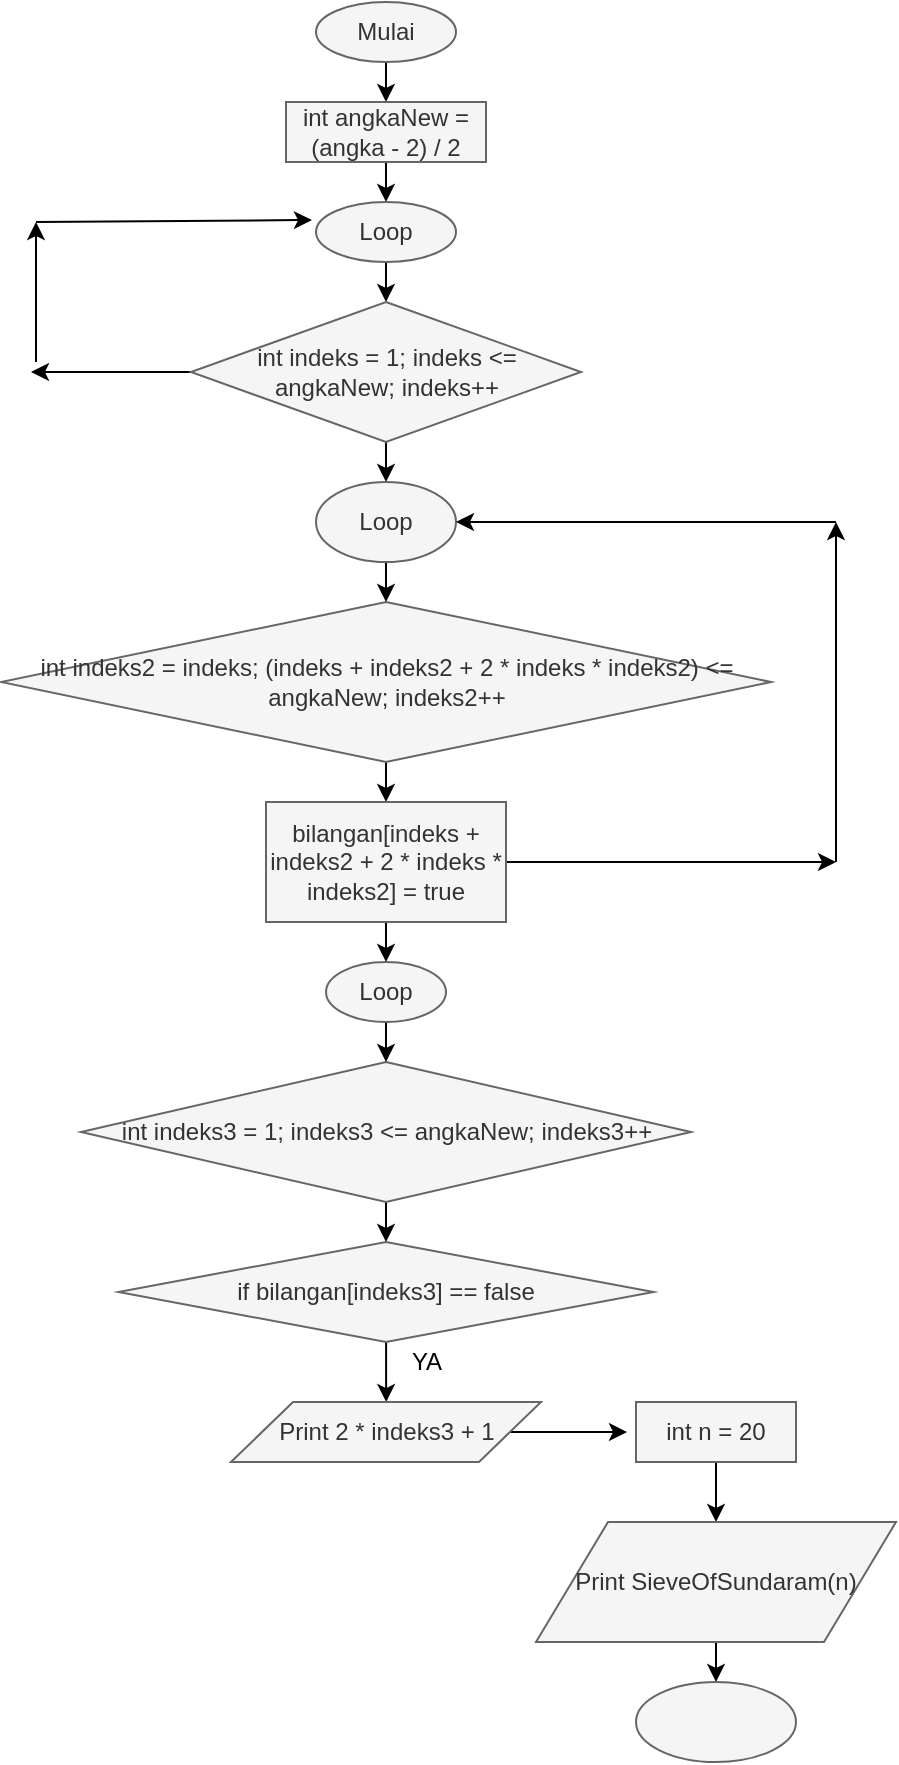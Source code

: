 <mxfile version="13.0.7" type="device"><diagram id="0jFZidkznitUnnJ5eiGF" name="Page-1"><mxGraphModel dx="868" dy="534" grid="1" gridSize="10" guides="1" tooltips="1" connect="1" arrows="1" fold="1" page="1" pageScale="1" pageWidth="827" pageHeight="1169" math="0" shadow="0"><root><mxCell id="0"/><mxCell id="1" parent="0"/><mxCell id="XMxbRdKu9JCC5IQSE8DE-3" value="" style="edgeStyle=orthogonalEdgeStyle;rounded=0;orthogonalLoop=1;jettySize=auto;html=1;" edge="1" parent="1" source="XMxbRdKu9JCC5IQSE8DE-1"><mxGeometry relative="1" as="geometry"><mxPoint x="405" y="70" as="targetPoint"/></mxGeometry></mxCell><mxCell id="XMxbRdKu9JCC5IQSE8DE-1" value="Mulai" style="ellipse;whiteSpace=wrap;html=1;fillColor=#f5f5f5;strokeColor=#666666;fontColor=#333333;" vertex="1" parent="1"><mxGeometry x="370" y="20" width="70" height="30" as="geometry"/></mxCell><mxCell id="XMxbRdKu9JCC5IQSE8DE-6" value="" style="edgeStyle=orthogonalEdgeStyle;rounded=0;orthogonalLoop=1;jettySize=auto;html=1;" edge="1" parent="1" source="XMxbRdKu9JCC5IQSE8DE-4"><mxGeometry relative="1" as="geometry"><mxPoint x="405" y="120" as="targetPoint"/></mxGeometry></mxCell><mxCell id="XMxbRdKu9JCC5IQSE8DE-4" value="int angkaNew = (angka - 2) / 2" style="rounded=0;whiteSpace=wrap;html=1;fillColor=#f5f5f5;strokeColor=#666666;fontColor=#333333;" vertex="1" parent="1"><mxGeometry x="355" y="70" width="100" height="30" as="geometry"/></mxCell><mxCell id="XMxbRdKu9JCC5IQSE8DE-9" value="" style="edgeStyle=orthogonalEdgeStyle;rounded=0;orthogonalLoop=1;jettySize=auto;html=1;" edge="1" parent="1" source="XMxbRdKu9JCC5IQSE8DE-7"><mxGeometry relative="1" as="geometry"><mxPoint x="405" y="170" as="targetPoint"/></mxGeometry></mxCell><mxCell id="XMxbRdKu9JCC5IQSE8DE-7" value="Loop" style="ellipse;whiteSpace=wrap;html=1;fillColor=#f5f5f5;strokeColor=#666666;fontColor=#333333;" vertex="1" parent="1"><mxGeometry x="370" y="120" width="70" height="30" as="geometry"/></mxCell><mxCell id="XMxbRdKu9JCC5IQSE8DE-12" value="" style="edgeStyle=orthogonalEdgeStyle;rounded=0;orthogonalLoop=1;jettySize=auto;html=1;" edge="1" parent="1" source="XMxbRdKu9JCC5IQSE8DE-10"><mxGeometry relative="1" as="geometry"><mxPoint x="405" y="260" as="targetPoint"/></mxGeometry></mxCell><mxCell id="XMxbRdKu9JCC5IQSE8DE-14" value="" style="edgeStyle=orthogonalEdgeStyle;rounded=0;orthogonalLoop=1;jettySize=auto;html=1;" edge="1" parent="1" source="XMxbRdKu9JCC5IQSE8DE-10"><mxGeometry relative="1" as="geometry"><mxPoint x="227.5" y="205" as="targetPoint"/></mxGeometry></mxCell><mxCell id="XMxbRdKu9JCC5IQSE8DE-10" value="int indeks = 1; indeks &amp;lt;= angkaNew; indeks++" style="rhombus;whiteSpace=wrap;html=1;fillColor=#f5f5f5;strokeColor=#666666;fontColor=#333333;" vertex="1" parent="1"><mxGeometry x="307.5" y="170" width="195" height="70" as="geometry"/></mxCell><mxCell id="XMxbRdKu9JCC5IQSE8DE-17" value="" style="edgeStyle=orthogonalEdgeStyle;rounded=0;orthogonalLoop=1;jettySize=auto;html=1;" edge="1" parent="1" source="XMxbRdKu9JCC5IQSE8DE-15"><mxGeometry relative="1" as="geometry"><mxPoint x="405" y="320" as="targetPoint"/></mxGeometry></mxCell><mxCell id="XMxbRdKu9JCC5IQSE8DE-15" value="Loop" style="ellipse;whiteSpace=wrap;html=1;fillColor=#f5f5f5;strokeColor=#666666;fontColor=#333333;" vertex="1" parent="1"><mxGeometry x="370" y="260" width="70" height="40" as="geometry"/></mxCell><mxCell id="XMxbRdKu9JCC5IQSE8DE-20" value="" style="edgeStyle=orthogonalEdgeStyle;rounded=0;orthogonalLoop=1;jettySize=auto;html=1;" edge="1" parent="1" source="XMxbRdKu9JCC5IQSE8DE-18"><mxGeometry relative="1" as="geometry"><mxPoint x="405" y="420" as="targetPoint"/></mxGeometry></mxCell><mxCell id="XMxbRdKu9JCC5IQSE8DE-18" value="int indeks2 = indeks; (indeks + indeks2 + 2 * indeks * indeks2) &amp;lt;= angkaNew; indeks2++" style="rhombus;whiteSpace=wrap;html=1;fillColor=#f5f5f5;strokeColor=#666666;fontColor=#333333;" vertex="1" parent="1"><mxGeometry x="212.5" y="320" width="385" height="80" as="geometry"/></mxCell><mxCell id="XMxbRdKu9JCC5IQSE8DE-23" value="" style="edgeStyle=orthogonalEdgeStyle;rounded=0;orthogonalLoop=1;jettySize=auto;html=1;" edge="1" parent="1" source="XMxbRdKu9JCC5IQSE8DE-21"><mxGeometry relative="1" as="geometry"><mxPoint x="630" y="450" as="targetPoint"/></mxGeometry></mxCell><mxCell id="XMxbRdKu9JCC5IQSE8DE-29" value="" style="edgeStyle=orthogonalEdgeStyle;rounded=0;orthogonalLoop=1;jettySize=auto;html=1;" edge="1" parent="1" source="XMxbRdKu9JCC5IQSE8DE-21"><mxGeometry relative="1" as="geometry"><mxPoint x="405" y="500" as="targetPoint"/></mxGeometry></mxCell><mxCell id="XMxbRdKu9JCC5IQSE8DE-21" value="bilangan[indeks + indeks2 + 2 * indeks * indeks2] = true" style="rounded=0;whiteSpace=wrap;html=1;fillColor=#f5f5f5;strokeColor=#666666;fontColor=#333333;" vertex="1" parent="1"><mxGeometry x="345" y="420" width="120" height="60" as="geometry"/></mxCell><mxCell id="XMxbRdKu9JCC5IQSE8DE-24" value="" style="endArrow=classic;html=1;entryX=1;entryY=0.5;entryDx=0;entryDy=0;" edge="1" parent="1" target="XMxbRdKu9JCC5IQSE8DE-15"><mxGeometry width="50" height="50" relative="1" as="geometry"><mxPoint x="630" y="280" as="sourcePoint"/><mxPoint x="680" y="230" as="targetPoint"/></mxGeometry></mxCell><mxCell id="XMxbRdKu9JCC5IQSE8DE-25" value="" style="endArrow=classic;html=1;" edge="1" parent="1"><mxGeometry width="50" height="50" relative="1" as="geometry"><mxPoint x="630" y="450" as="sourcePoint"/><mxPoint x="630" y="280" as="targetPoint"/></mxGeometry></mxCell><mxCell id="XMxbRdKu9JCC5IQSE8DE-26" value="" style="endArrow=classic;html=1;entryX=-0.029;entryY=0.3;entryDx=0;entryDy=0;entryPerimeter=0;" edge="1" parent="1" target="XMxbRdKu9JCC5IQSE8DE-7"><mxGeometry width="50" height="50" relative="1" as="geometry"><mxPoint x="230" y="130" as="sourcePoint"/><mxPoint x="280" y="80" as="targetPoint"/></mxGeometry></mxCell><mxCell id="XMxbRdKu9JCC5IQSE8DE-27" value="" style="endArrow=classic;html=1;" edge="1" parent="1"><mxGeometry width="50" height="50" relative="1" as="geometry"><mxPoint x="230" y="200" as="sourcePoint"/><mxPoint x="230" y="130" as="targetPoint"/></mxGeometry></mxCell><mxCell id="XMxbRdKu9JCC5IQSE8DE-35" value="" style="edgeStyle=orthogonalEdgeStyle;rounded=0;orthogonalLoop=1;jettySize=auto;html=1;" edge="1" parent="1" source="XMxbRdKu9JCC5IQSE8DE-30" target="XMxbRdKu9JCC5IQSE8DE-34"><mxGeometry relative="1" as="geometry"/></mxCell><mxCell id="XMxbRdKu9JCC5IQSE8DE-30" value="int indeks3 = 1; indeks3 &amp;lt;= angkaNew; indeks3++" style="rhombus;whiteSpace=wrap;html=1;fillColor=#f5f5f5;strokeColor=#666666;fontColor=#333333;" vertex="1" parent="1"><mxGeometry x="252.5" y="550" width="305" height="70" as="geometry"/></mxCell><mxCell id="XMxbRdKu9JCC5IQSE8DE-37" value="" style="edgeStyle=orthogonalEdgeStyle;rounded=0;orthogonalLoop=1;jettySize=auto;html=1;" edge="1" parent="1" source="XMxbRdKu9JCC5IQSE8DE-34"><mxGeometry relative="1" as="geometry"><mxPoint x="405.1" y="720.019" as="targetPoint"/></mxGeometry></mxCell><mxCell id="XMxbRdKu9JCC5IQSE8DE-34" value="if&amp;nbsp;bilangan[indeks3] == false" style="rhombus;whiteSpace=wrap;html=1;fillColor=#f5f5f5;strokeColor=#666666;fontColor=#333333;" vertex="1" parent="1"><mxGeometry x="271.25" y="640" width="267.5" height="50" as="geometry"/></mxCell><mxCell id="XMxbRdKu9JCC5IQSE8DE-33" value="" style="edgeStyle=orthogonalEdgeStyle;rounded=0;orthogonalLoop=1;jettySize=auto;html=1;" edge="1" parent="1" source="XMxbRdKu9JCC5IQSE8DE-31"><mxGeometry relative="1" as="geometry"><mxPoint x="405" y="550" as="targetPoint"/></mxGeometry></mxCell><mxCell id="XMxbRdKu9JCC5IQSE8DE-31" value="Loop" style="ellipse;whiteSpace=wrap;html=1;fillColor=#f5f5f5;strokeColor=#666666;fontColor=#333333;" vertex="1" parent="1"><mxGeometry x="375" y="500" width="60" height="30" as="geometry"/></mxCell><mxCell id="XMxbRdKu9JCC5IQSE8DE-41" value="" style="edgeStyle=orthogonalEdgeStyle;rounded=0;orthogonalLoop=1;jettySize=auto;html=1;" edge="1" parent="1" source="XMxbRdKu9JCC5IQSE8DE-38"><mxGeometry relative="1" as="geometry"><mxPoint x="525.5" y="735" as="targetPoint"/></mxGeometry></mxCell><mxCell id="XMxbRdKu9JCC5IQSE8DE-38" value="Print&amp;nbsp;2 * indeks3 + 1" style="shape=parallelogram;perimeter=parallelogramPerimeter;whiteSpace=wrap;html=1;fillColor=#f5f5f5;strokeColor=#666666;fontColor=#333333;" vertex="1" parent="1"><mxGeometry x="327.5" y="720" width="155" height="30" as="geometry"/></mxCell><mxCell id="XMxbRdKu9JCC5IQSE8DE-39" value="YA" style="text;html=1;align=center;verticalAlign=middle;resizable=0;points=[];autosize=1;" vertex="1" parent="1"><mxGeometry x="410" y="690" width="30" height="20" as="geometry"/></mxCell><mxCell id="XMxbRdKu9JCC5IQSE8DE-44" value="" style="edgeStyle=orthogonalEdgeStyle;rounded=0;orthogonalLoop=1;jettySize=auto;html=1;" edge="1" parent="1" source="XMxbRdKu9JCC5IQSE8DE-42"><mxGeometry relative="1" as="geometry"><mxPoint x="570" y="780" as="targetPoint"/></mxGeometry></mxCell><mxCell id="XMxbRdKu9JCC5IQSE8DE-42" value="int n = 20" style="rounded=0;whiteSpace=wrap;html=1;fillColor=#f5f5f5;strokeColor=#666666;fontColor=#333333;" vertex="1" parent="1"><mxGeometry x="530" y="720" width="80" height="30" as="geometry"/></mxCell><mxCell id="XMxbRdKu9JCC5IQSE8DE-47" value="" style="edgeStyle=orthogonalEdgeStyle;rounded=0;orthogonalLoop=1;jettySize=auto;html=1;" edge="1" parent="1" source="XMxbRdKu9JCC5IQSE8DE-45"><mxGeometry relative="1" as="geometry"><mxPoint x="570" y="860" as="targetPoint"/></mxGeometry></mxCell><mxCell id="XMxbRdKu9JCC5IQSE8DE-45" value="Print&amp;nbsp;SieveOfSundaram(n)" style="shape=parallelogram;perimeter=parallelogramPerimeter;whiteSpace=wrap;html=1;fillColor=#f5f5f5;strokeColor=#666666;fontColor=#333333;" vertex="1" parent="1"><mxGeometry x="480" y="780" width="180" height="60" as="geometry"/></mxCell><mxCell id="XMxbRdKu9JCC5IQSE8DE-48" value="" style="ellipse;whiteSpace=wrap;html=1;fillColor=#f5f5f5;strokeColor=#666666;fontColor=#333333;" vertex="1" parent="1"><mxGeometry x="530" y="860" width="80" height="40" as="geometry"/></mxCell></root></mxGraphModel></diagram></mxfile>